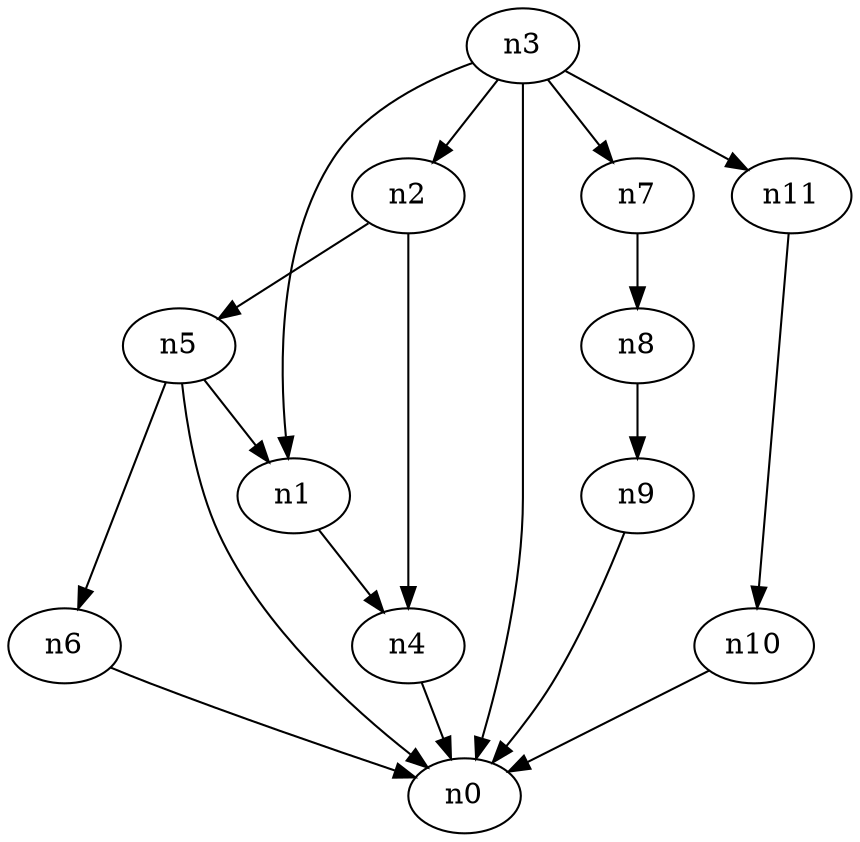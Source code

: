 digraph G {
	n1 -> n4	 [_graphml_id=e4];
	n2 -> n4	 [_graphml_id=e7];
	n2 -> n5	 [_graphml_id=e8];
	n3 -> n0	 [_graphml_id=e0];
	n3 -> n1	 [_graphml_id=e3];
	n3 -> n2	 [_graphml_id=e6];
	n3 -> n7	 [_graphml_id=e11];
	n3 -> n11	 [_graphml_id=e17];
	n4 -> n0	 [_graphml_id=e1];
	n5 -> n0	 [_graphml_id=e2];
	n5 -> n1	 [_graphml_id=e5];
	n5 -> n6	 [_graphml_id=e9];
	n6 -> n0	 [_graphml_id=e10];
	n7 -> n8	 [_graphml_id=e12];
	n8 -> n9	 [_graphml_id=e13];
	n9 -> n0	 [_graphml_id=e14];
	n10 -> n0	 [_graphml_id=e15];
	n11 -> n10	 [_graphml_id=e16];
}

